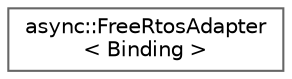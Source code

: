 digraph "Graphical Class Hierarchy"
{
 // LATEX_PDF_SIZE
  bgcolor="transparent";
  edge [fontname=Helvetica,fontsize=10,labelfontname=Helvetica,labelfontsize=10];
  node [fontname=Helvetica,fontsize=10,shape=box,height=0.2,width=0.4];
  rankdir="LR";
  Node0 [id="Node000000",label="async::FreeRtosAdapter\l\< Binding \>",height=0.2,width=0.4,color="grey40", fillcolor="white", style="filled",URL="$dc/d4f/classasync_1_1FreeRtosAdapter.html",tooltip=" "];
}
